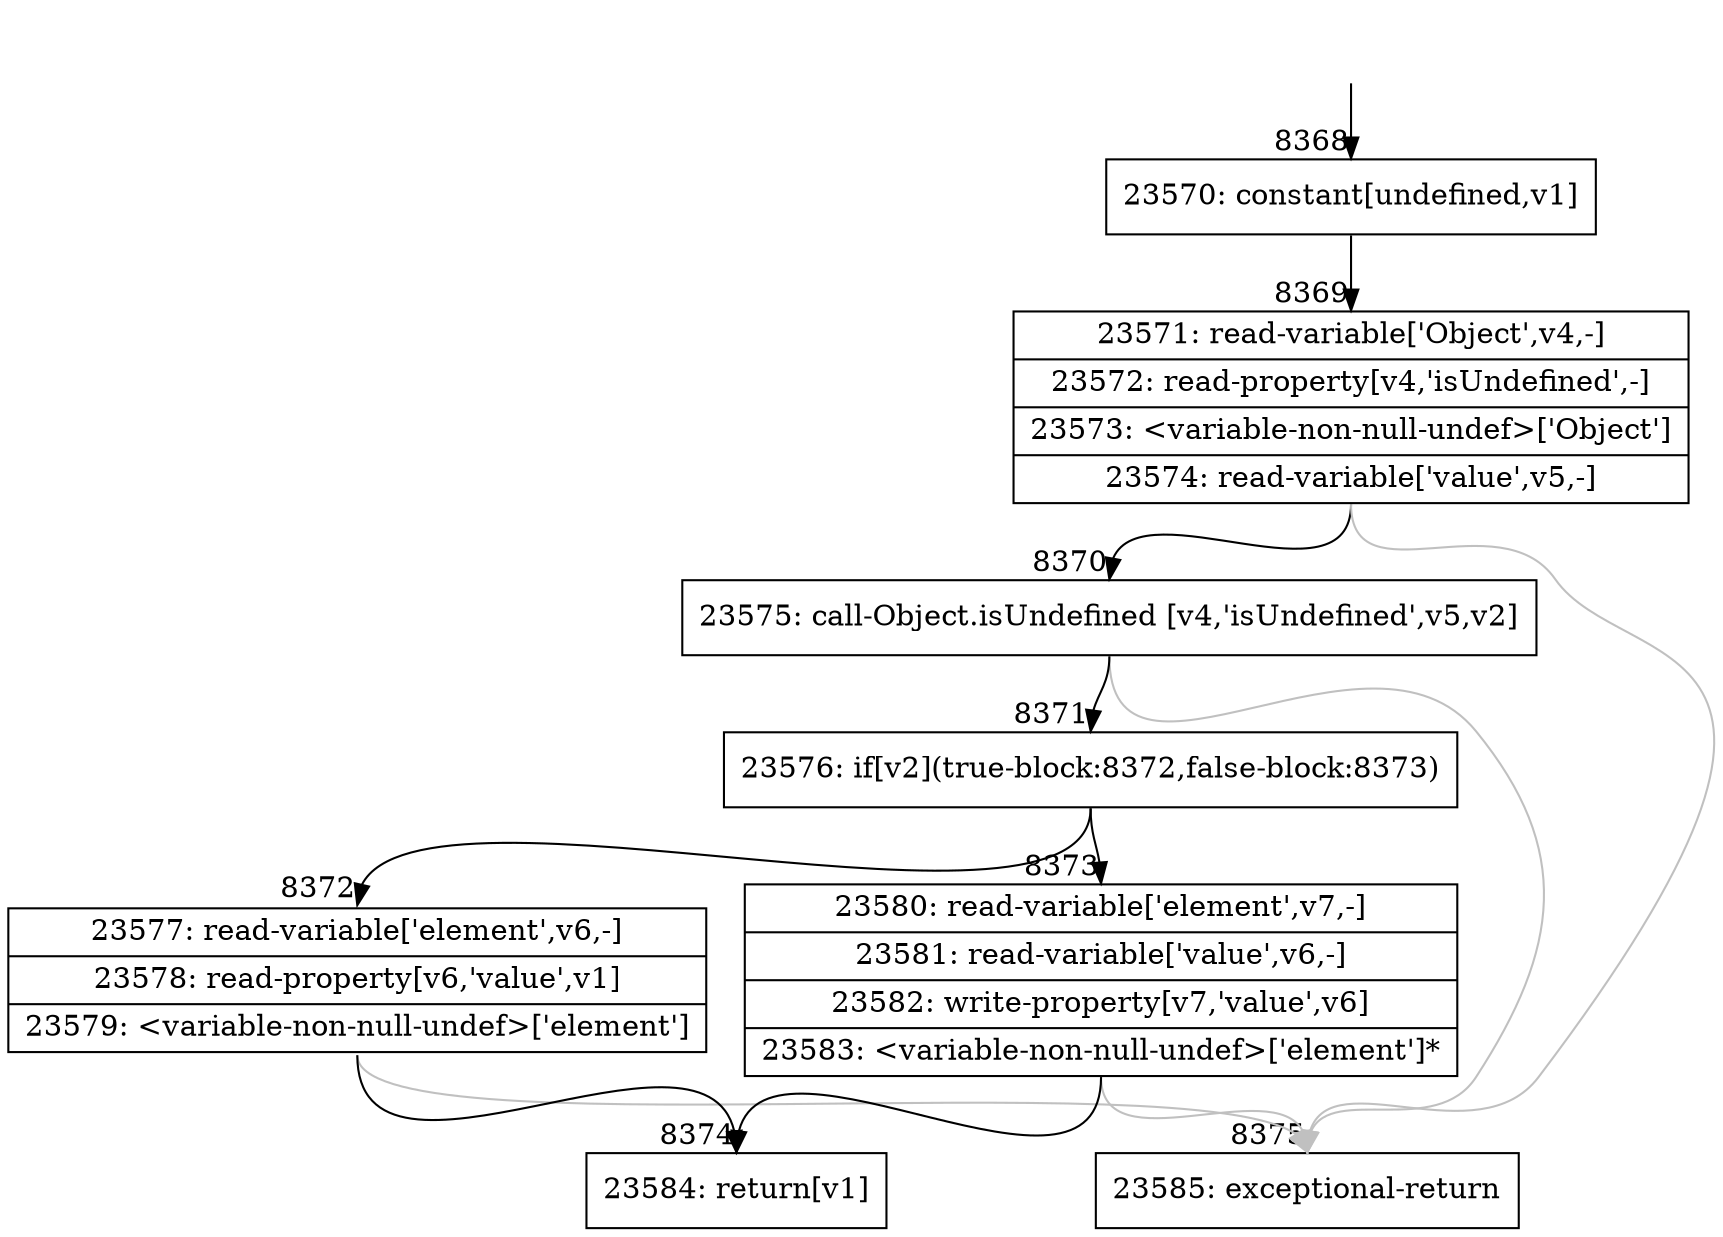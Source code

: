 digraph {
rankdir="TD"
BB_entry622[shape=none,label=""];
BB_entry622 -> BB8368 [tailport=s, headport=n, headlabel="    8368"]
BB8368 [shape=record label="{23570: constant[undefined,v1]}" ] 
BB8368 -> BB8369 [tailport=s, headport=n, headlabel="      8369"]
BB8369 [shape=record label="{23571: read-variable['Object',v4,-]|23572: read-property[v4,'isUndefined',-]|23573: \<variable-non-null-undef\>['Object']|23574: read-variable['value',v5,-]}" ] 
BB8369 -> BB8370 [tailport=s, headport=n, headlabel="      8370"]
BB8369 -> BB8375 [tailport=s, headport=n, color=gray, headlabel="      8375"]
BB8370 [shape=record label="{23575: call-Object.isUndefined [v4,'isUndefined',v5,v2]}" ] 
BB8370 -> BB8371 [tailport=s, headport=n, headlabel="      8371"]
BB8370 -> BB8375 [tailport=s, headport=n, color=gray]
BB8371 [shape=record label="{23576: if[v2](true-block:8372,false-block:8373)}" ] 
BB8371 -> BB8372 [tailport=s, headport=n, headlabel="      8372"]
BB8371 -> BB8373 [tailport=s, headport=n, headlabel="      8373"]
BB8372 [shape=record label="{23577: read-variable['element',v6,-]|23578: read-property[v6,'value',v1]|23579: \<variable-non-null-undef\>['element']}" ] 
BB8372 -> BB8374 [tailport=s, headport=n, headlabel="      8374"]
BB8372 -> BB8375 [tailport=s, headport=n, color=gray]
BB8373 [shape=record label="{23580: read-variable['element',v7,-]|23581: read-variable['value',v6,-]|23582: write-property[v7,'value',v6]|23583: \<variable-non-null-undef\>['element']*}" ] 
BB8373 -> BB8374 [tailport=s, headport=n]
BB8373 -> BB8375 [tailport=s, headport=n, color=gray]
BB8374 [shape=record label="{23584: return[v1]}" ] 
BB8375 [shape=record label="{23585: exceptional-return}" ] 
//#$~ 6487
}
